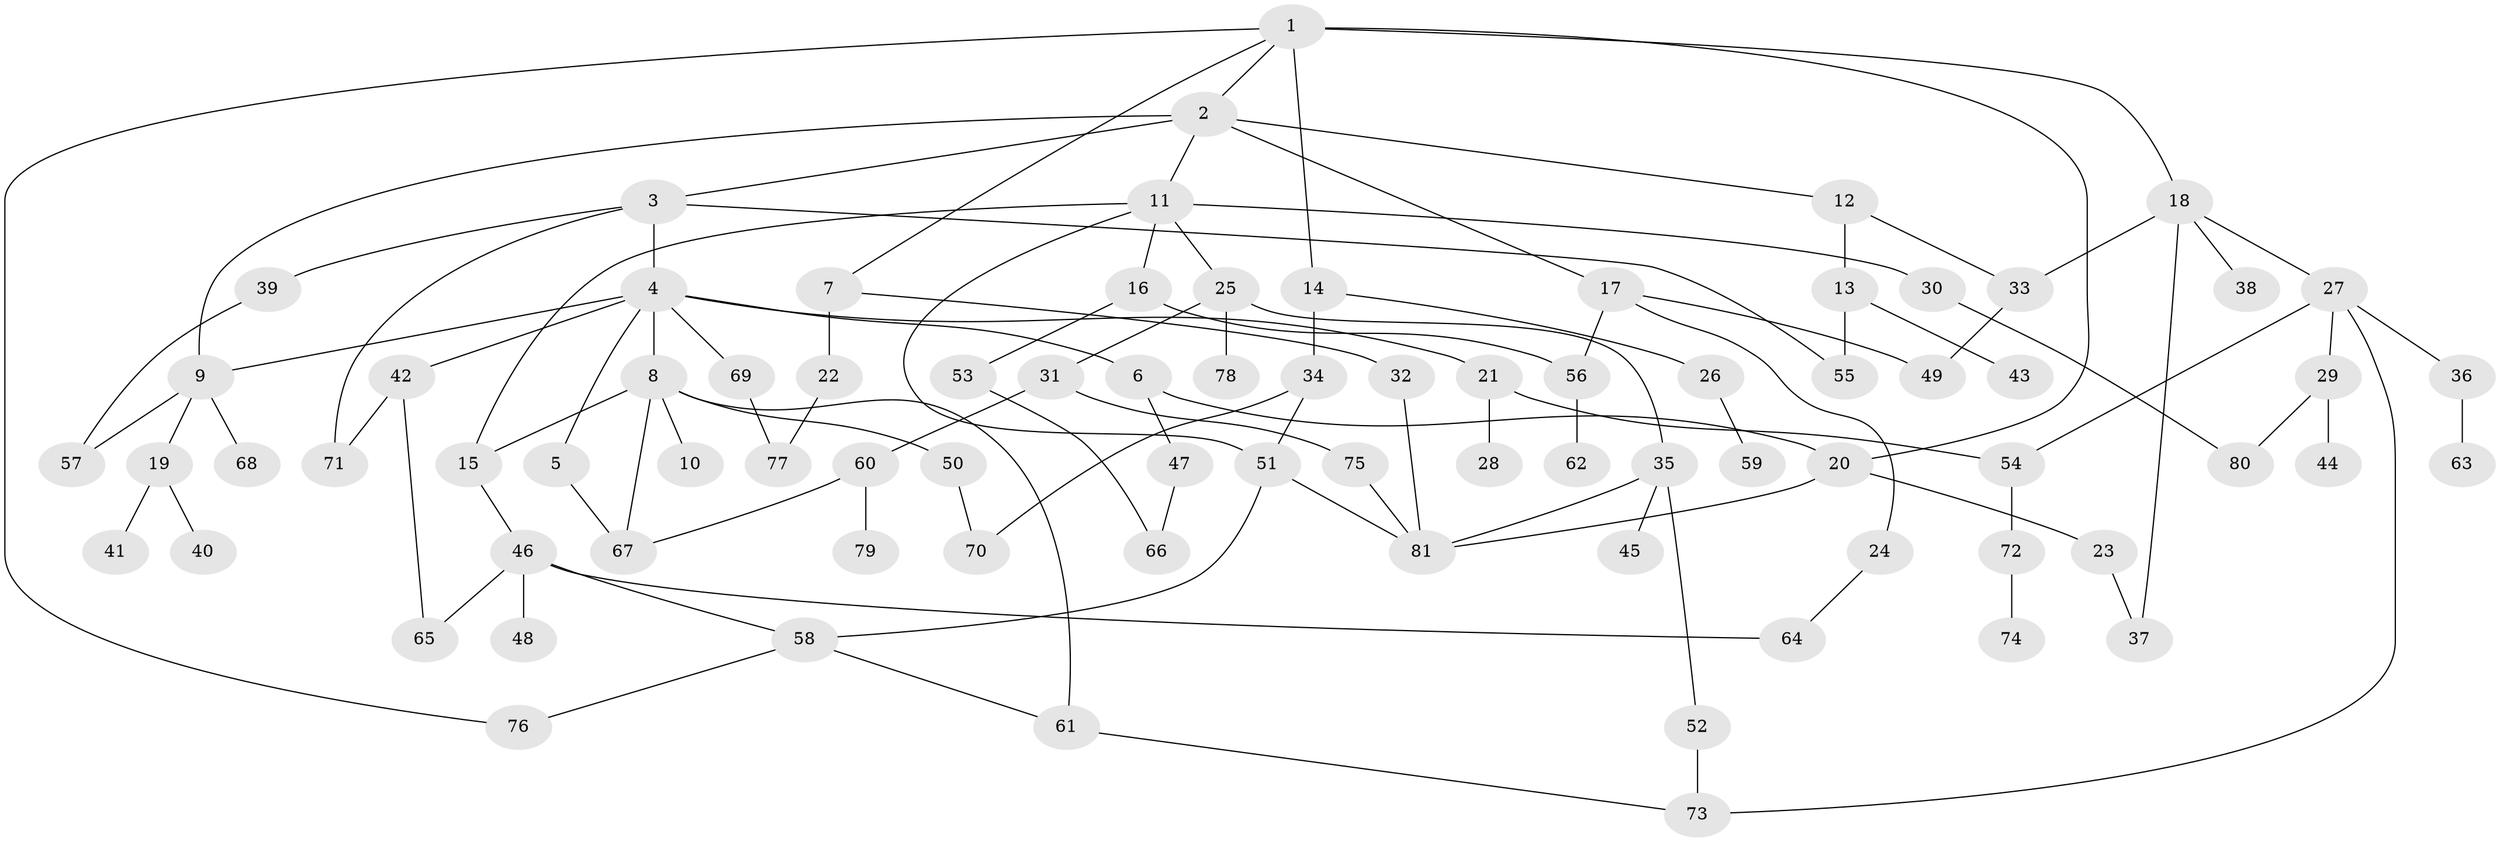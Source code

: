 // coarse degree distribution, {5: 0.12195121951219512, 3: 0.17073170731707318, 9: 0.024390243902439025, 4: 0.14634146341463414, 1: 0.12195121951219512, 2: 0.3170731707317073, 8: 0.04878048780487805, 6: 0.04878048780487805}
// Generated by graph-tools (version 1.1) at 2025/36/03/04/25 23:36:00]
// undirected, 81 vertices, 109 edges
graph export_dot {
  node [color=gray90,style=filled];
  1;
  2;
  3;
  4;
  5;
  6;
  7;
  8;
  9;
  10;
  11;
  12;
  13;
  14;
  15;
  16;
  17;
  18;
  19;
  20;
  21;
  22;
  23;
  24;
  25;
  26;
  27;
  28;
  29;
  30;
  31;
  32;
  33;
  34;
  35;
  36;
  37;
  38;
  39;
  40;
  41;
  42;
  43;
  44;
  45;
  46;
  47;
  48;
  49;
  50;
  51;
  52;
  53;
  54;
  55;
  56;
  57;
  58;
  59;
  60;
  61;
  62;
  63;
  64;
  65;
  66;
  67;
  68;
  69;
  70;
  71;
  72;
  73;
  74;
  75;
  76;
  77;
  78;
  79;
  80;
  81;
  1 -- 2;
  1 -- 7;
  1 -- 14;
  1 -- 18;
  1 -- 76;
  1 -- 20;
  2 -- 3;
  2 -- 11;
  2 -- 12;
  2 -- 17;
  2 -- 9;
  3 -- 4;
  3 -- 39;
  3 -- 71;
  3 -- 55;
  4 -- 5;
  4 -- 6;
  4 -- 8;
  4 -- 9;
  4 -- 21;
  4 -- 42;
  4 -- 69;
  5 -- 67;
  6 -- 20;
  6 -- 47;
  7 -- 22;
  7 -- 32;
  8 -- 10;
  8 -- 15;
  8 -- 50;
  8 -- 67;
  8 -- 61;
  9 -- 19;
  9 -- 68;
  9 -- 57;
  11 -- 16;
  11 -- 25;
  11 -- 30;
  11 -- 51;
  11 -- 15;
  12 -- 13;
  12 -- 33;
  13 -- 43;
  13 -- 55;
  14 -- 26;
  14 -- 34;
  15 -- 46;
  16 -- 53;
  16 -- 56;
  17 -- 24;
  17 -- 49;
  17 -- 56;
  18 -- 27;
  18 -- 33;
  18 -- 38;
  18 -- 37;
  19 -- 40;
  19 -- 41;
  20 -- 23;
  20 -- 81;
  21 -- 28;
  21 -- 54;
  22 -- 77;
  23 -- 37;
  24 -- 64;
  25 -- 31;
  25 -- 35;
  25 -- 78;
  26 -- 59;
  27 -- 29;
  27 -- 36;
  27 -- 73;
  27 -- 54;
  29 -- 44;
  29 -- 80;
  30 -- 80;
  31 -- 60;
  31 -- 75;
  32 -- 81;
  33 -- 49;
  34 -- 51;
  34 -- 70;
  35 -- 45;
  35 -- 52;
  35 -- 81;
  36 -- 63;
  39 -- 57;
  42 -- 71;
  42 -- 65;
  46 -- 48;
  46 -- 58;
  46 -- 64;
  46 -- 65;
  47 -- 66;
  50 -- 70;
  51 -- 81;
  51 -- 58;
  52 -- 73;
  53 -- 66;
  54 -- 72;
  56 -- 62;
  58 -- 61;
  58 -- 76;
  60 -- 79;
  60 -- 67;
  61 -- 73;
  69 -- 77;
  72 -- 74;
  75 -- 81;
}
